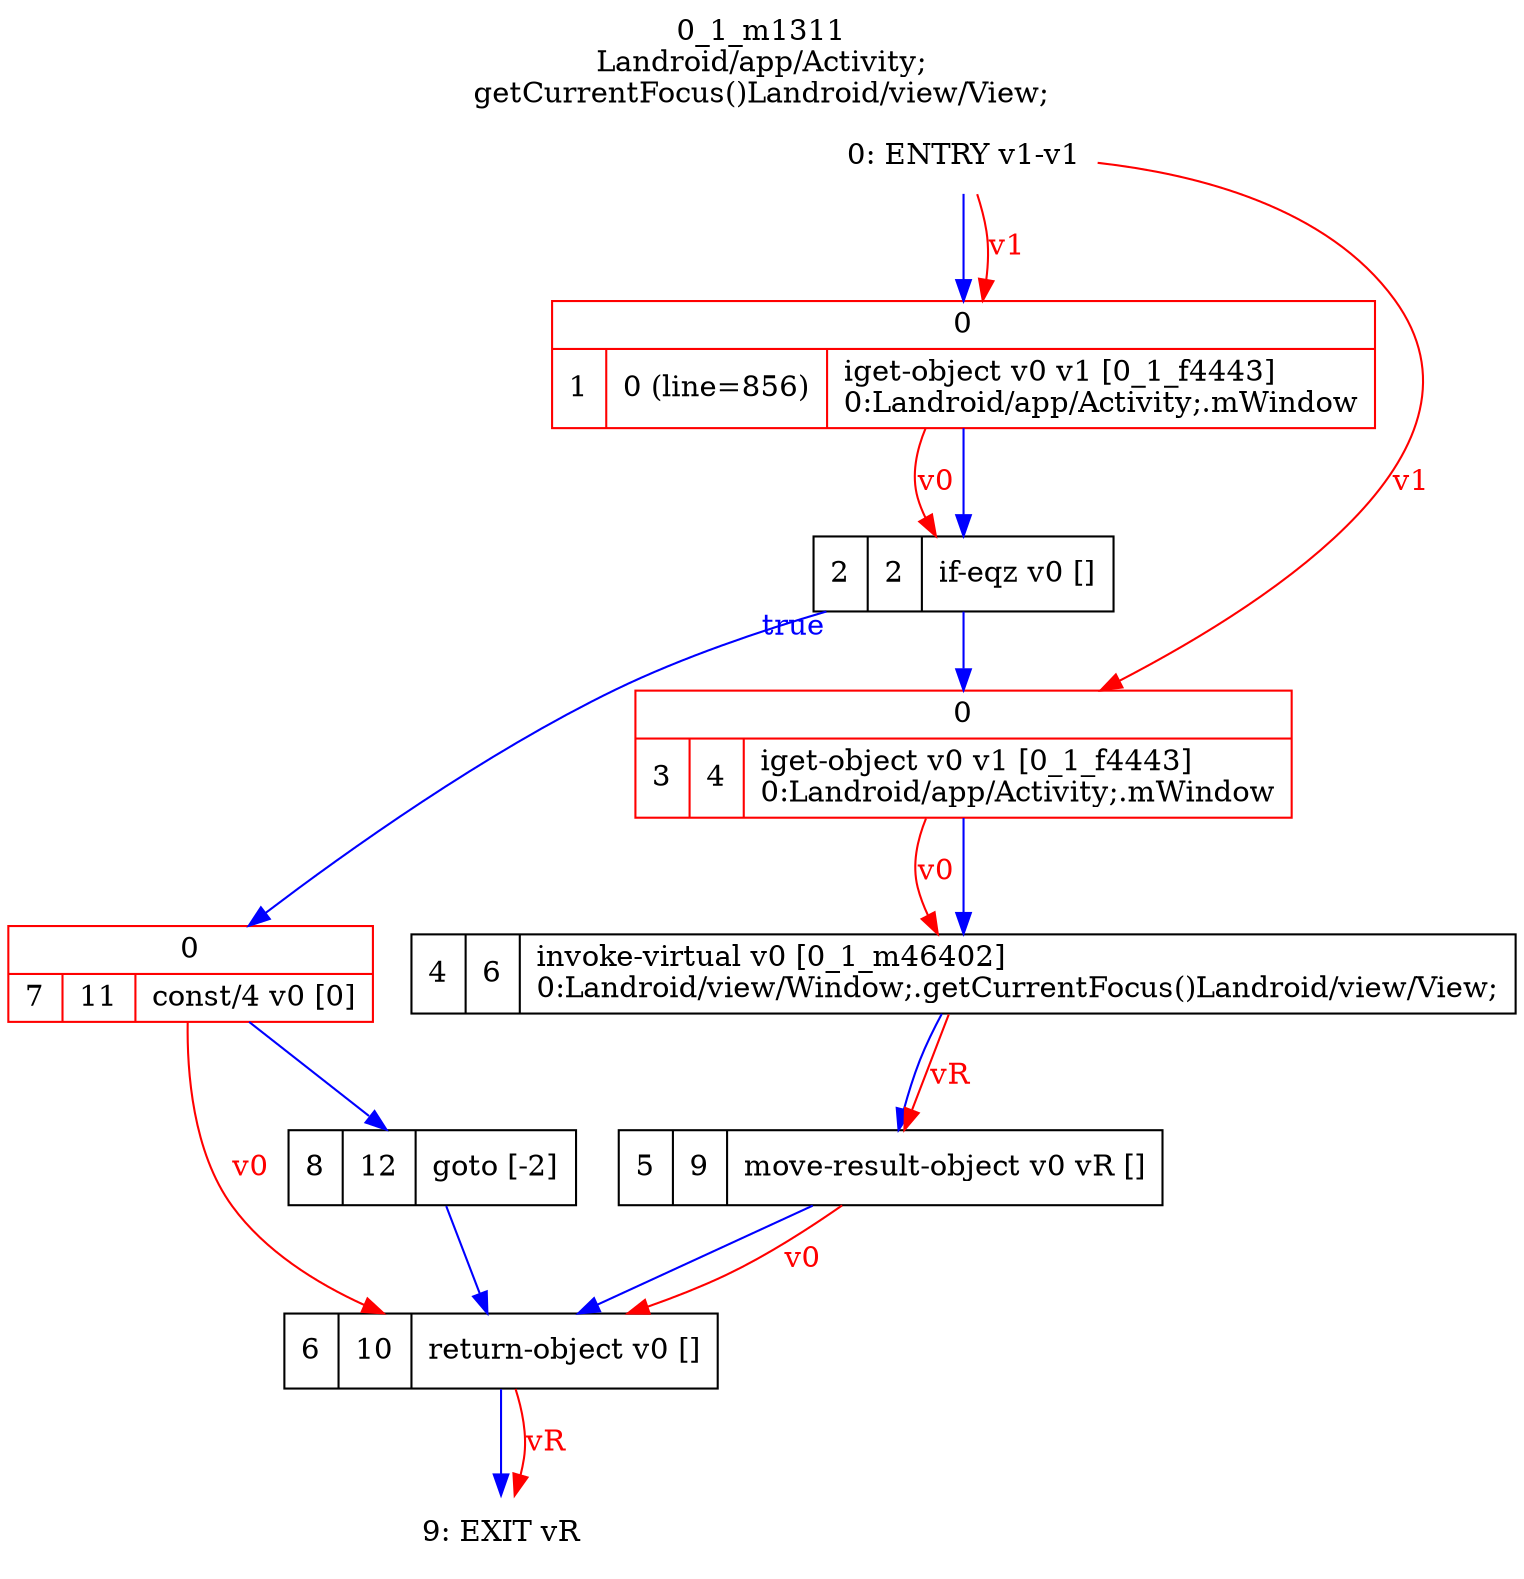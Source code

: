digraph G {
rankdir=UD;
labelloc=t;
label="0_1_m1311\nLandroid/app/Activity;
getCurrentFocus()Landroid/view/View;";
0[label="0: ENTRY v1-v1",shape=plaintext];
1[label="{0|{1|0 (line=856)|iget-object v0 v1 [0_1_f4443]\l0:Landroid/app/Activity;.mWindow\l}}",shape=record, color=red];
2[label="2|2|if-eqz v0 []\l",shape=record];
3[label="{0|{3|4|iget-object v0 v1 [0_1_f4443]\l0:Landroid/app/Activity;.mWindow\l}}",shape=record, color=red];
4[label="4|6|invoke-virtual v0 [0_1_m46402]\l0:Landroid/view/Window;.getCurrentFocus()Landroid/view/View;\l",shape=record,URL="0_1_m46402.dot"];
5[label="5|9|move-result-object v0 vR []\l",shape=record];
6[label="6|10|return-object v0 []\l",shape=record];
7[label="{0|{7|11|const/4 v0 [0]\l}}",shape=record, color=red];
8[label="8|12|goto [-2]\l",shape=record];
9[label="9: EXIT vR",shape=plaintext];
0->1 [color=blue, fontcolor=blue,weight=100, taillabel=""];
1->2 [color=blue, fontcolor=blue,weight=100, taillabel=""];
2->7 [color=blue, fontcolor=blue,weight=10, taillabel="true"];
2->3 [color=blue, fontcolor=blue,weight=100, taillabel=""];
3->4 [color=blue, fontcolor=blue,weight=100, taillabel=""];
4->5 [color=blue, fontcolor=blue,weight=100, taillabel=""];
5->6 [color=blue, fontcolor=blue,weight=100, taillabel=""];
6->9 [color=blue, fontcolor=blue,weight=100, taillabel=""];
7->8 [color=blue, fontcolor=blue,weight=100, taillabel=""];
8->6 [color=blue, fontcolor=blue,weight=100, taillabel=""];
0->1 [color=red, fontcolor=red, label="v1"];
1->2 [color=red, fontcolor=red, label="v0"];
0->3 [color=red, fontcolor=red, label="v1"];
3->4 [color=red, fontcolor=red, label="v0"];
4->5 [color=red, fontcolor=red, label="vR"];
5->6 [color=red, fontcolor=red, label="v0"];
7->6 [color=red, fontcolor=red, label="v0"];
6->9 [color=red, fontcolor=red, label="vR"];
}
